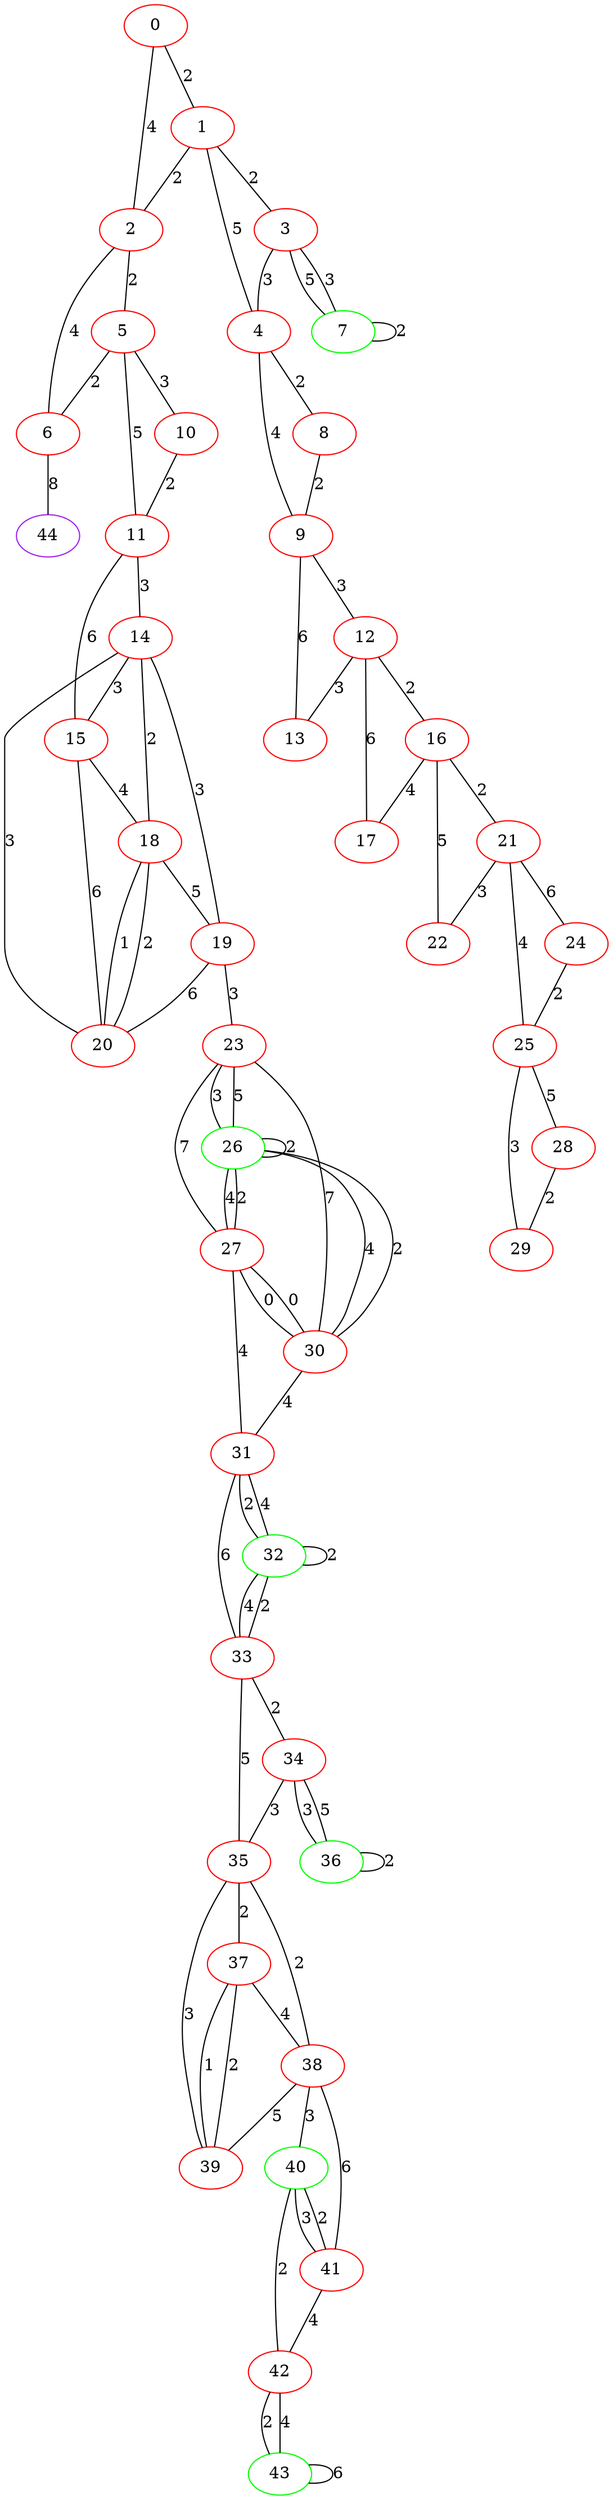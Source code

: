 graph "" {
0 [color=red, weight=1];
1 [color=red, weight=1];
2 [color=red, weight=1];
3 [color=red, weight=1];
4 [color=red, weight=1];
5 [color=red, weight=1];
6 [color=red, weight=1];
7 [color=green, weight=2];
8 [color=red, weight=1];
9 [color=red, weight=1];
10 [color=red, weight=1];
11 [color=red, weight=1];
12 [color=red, weight=1];
13 [color=red, weight=1];
14 [color=red, weight=1];
15 [color=red, weight=1];
16 [color=red, weight=1];
17 [color=red, weight=1];
18 [color=red, weight=1];
19 [color=red, weight=1];
20 [color=red, weight=1];
21 [color=red, weight=1];
22 [color=red, weight=1];
23 [color=red, weight=1];
24 [color=red, weight=1];
25 [color=red, weight=1];
26 [color=green, weight=2];
27 [color=red, weight=1];
28 [color=red, weight=1];
29 [color=red, weight=1];
30 [color=red, weight=1];
31 [color=red, weight=1];
32 [color=green, weight=2];
33 [color=red, weight=1];
34 [color=red, weight=1];
35 [color=red, weight=1];
36 [color=green, weight=2];
37 [color=red, weight=1];
38 [color=red, weight=1];
39 [color=red, weight=1];
40 [color=green, weight=2];
41 [color=red, weight=1];
42 [color=red, weight=1];
43 [color=green, weight=2];
44 [color=purple, weight=4];
0 -- 1  [key=0, label=2];
0 -- 2  [key=0, label=4];
1 -- 2  [key=0, label=2];
1 -- 3  [key=0, label=2];
1 -- 4  [key=0, label=5];
2 -- 5  [key=0, label=2];
2 -- 6  [key=0, label=4];
3 -- 4  [key=0, label=3];
3 -- 7  [key=0, label=5];
3 -- 7  [key=1, label=3];
4 -- 8  [key=0, label=2];
4 -- 9  [key=0, label=4];
5 -- 11  [key=0, label=5];
5 -- 10  [key=0, label=3];
5 -- 6  [key=0, label=2];
6 -- 44  [key=0, label=8];
7 -- 7  [key=0, label=2];
8 -- 9  [key=0, label=2];
9 -- 12  [key=0, label=3];
9 -- 13  [key=0, label=6];
10 -- 11  [key=0, label=2];
11 -- 14  [key=0, label=3];
11 -- 15  [key=0, label=6];
12 -- 16  [key=0, label=2];
12 -- 13  [key=0, label=3];
12 -- 17  [key=0, label=6];
14 -- 18  [key=0, label=2];
14 -- 19  [key=0, label=3];
14 -- 20  [key=0, label=3];
14 -- 15  [key=0, label=3];
15 -- 18  [key=0, label=4];
15 -- 20  [key=0, label=6];
16 -- 17  [key=0, label=4];
16 -- 21  [key=0, label=2];
16 -- 22  [key=0, label=5];
18 -- 19  [key=0, label=5];
18 -- 20  [key=0, label=1];
18 -- 20  [key=1, label=2];
19 -- 20  [key=0, label=6];
19 -- 23  [key=0, label=3];
21 -- 24  [key=0, label=6];
21 -- 22  [key=0, label=3];
21 -- 25  [key=0, label=4];
23 -- 27  [key=0, label=7];
23 -- 26  [key=0, label=3];
23 -- 26  [key=1, label=5];
23 -- 30  [key=0, label=7];
24 -- 25  [key=0, label=2];
25 -- 28  [key=0, label=5];
25 -- 29  [key=0, label=3];
26 -- 26  [key=0, label=2];
26 -- 27  [key=0, label=4];
26 -- 27  [key=1, label=2];
26 -- 30  [key=0, label=4];
26 -- 30  [key=1, label=2];
27 -- 31  [key=0, label=4];
27 -- 30  [key=0, label=0];
27 -- 30  [key=1, label=0];
28 -- 29  [key=0, label=2];
30 -- 31  [key=0, label=4];
31 -- 32  [key=0, label=2];
31 -- 32  [key=1, label=4];
31 -- 33  [key=0, label=6];
32 -- 32  [key=0, label=2];
32 -- 33  [key=0, label=4];
32 -- 33  [key=1, label=2];
33 -- 34  [key=0, label=2];
33 -- 35  [key=0, label=5];
34 -- 35  [key=0, label=3];
34 -- 36  [key=0, label=3];
34 -- 36  [key=1, label=5];
35 -- 37  [key=0, label=2];
35 -- 38  [key=0, label=2];
35 -- 39  [key=0, label=3];
36 -- 36  [key=0, label=2];
37 -- 38  [key=0, label=4];
37 -- 39  [key=0, label=1];
37 -- 39  [key=1, label=2];
38 -- 40  [key=0, label=3];
38 -- 41  [key=0, label=6];
38 -- 39  [key=0, label=5];
40 -- 41  [key=0, label=3];
40 -- 41  [key=1, label=2];
40 -- 42  [key=0, label=2];
41 -- 42  [key=0, label=4];
42 -- 43  [key=0, label=2];
42 -- 43  [key=1, label=4];
43 -- 43  [key=0, label=6];
}
